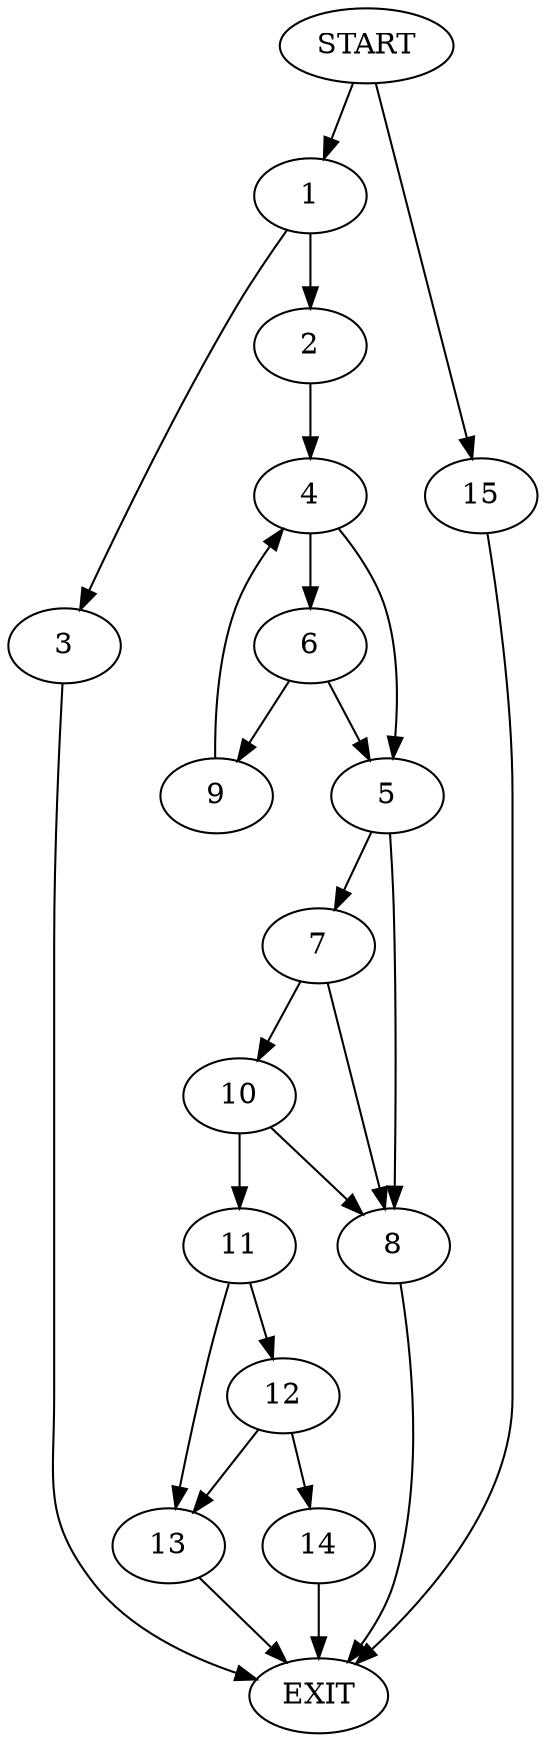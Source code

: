 digraph {
0 [label="START"]
16 [label="EXIT"]
0 -> 1
1 -> 2
1 -> 3
2 -> 4
3 -> 16
4 -> 5
4 -> 6
5 -> 7
5 -> 8
6 -> 5
6 -> 9
9 -> 4
7 -> 10
7 -> 8
8 -> 16
10 -> 11
10 -> 8
11 -> 12
11 -> 13
12 -> 13
12 -> 14
13 -> 16
0 -> 15
15 -> 16
14 -> 16
}

